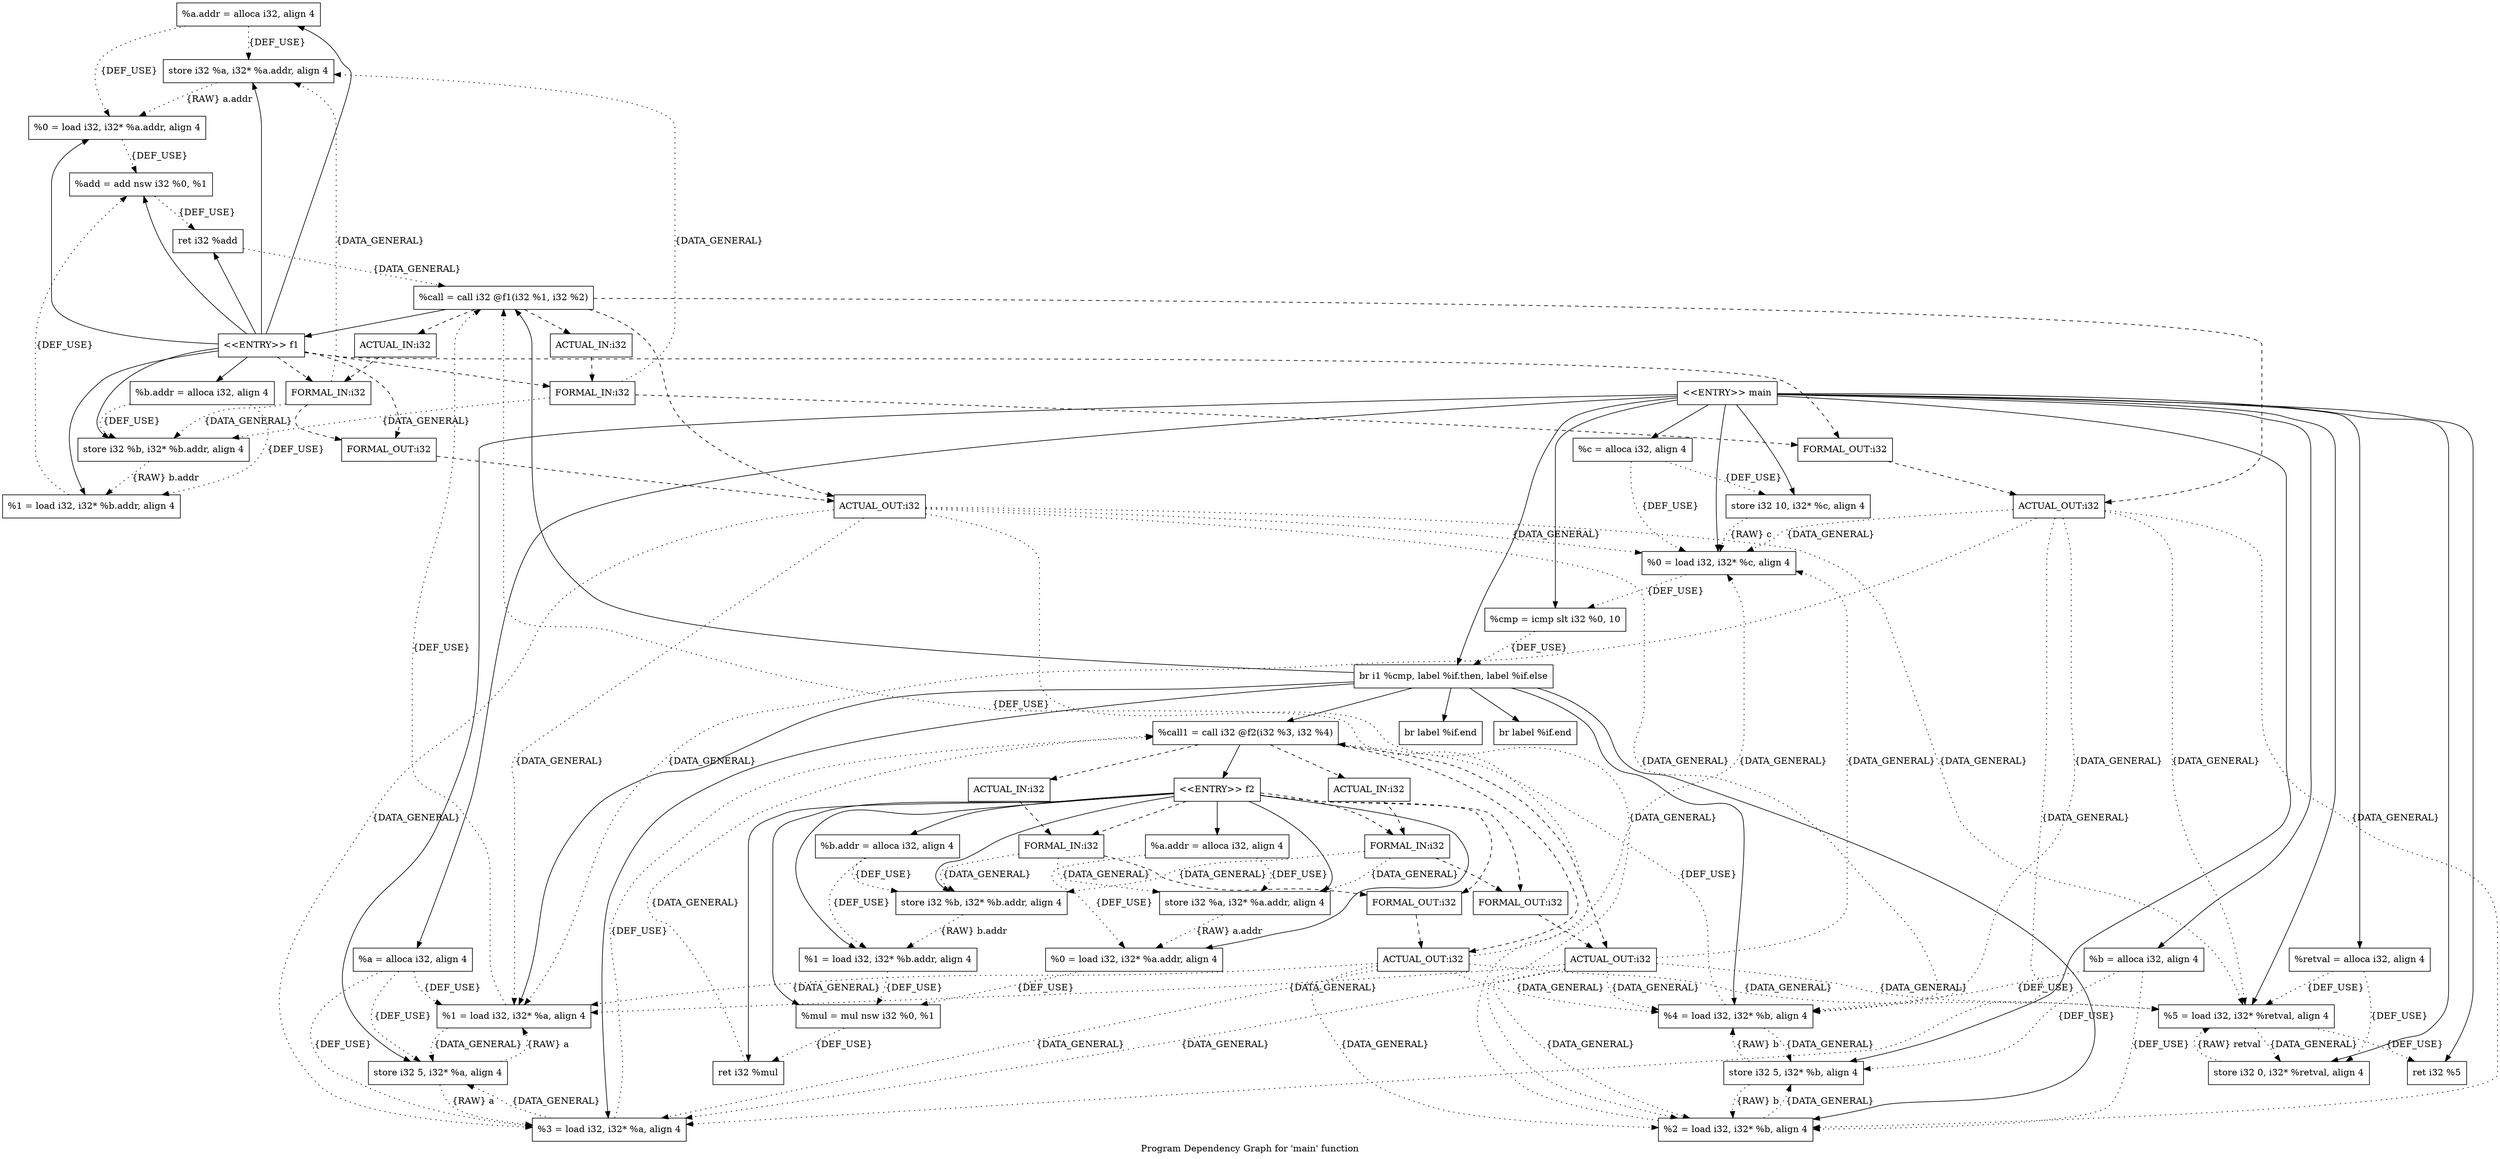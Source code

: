 digraph "Program Dependency Graph for 'main' function" {
	label="Program Dependency Graph for 'main' function";

	Node0x8731630 [shape=record,label="{  %a.addr = alloca i32, align 4}"];
	Node0x8731630 -> Node0x87316a0[style=dotted,label = "{DEF_USE}" ];
	Node0x8731630 -> Node0x8731710[style=dotted,label = "{DEF_USE}" ];
	Node0x87316a0 [shape=record,label="{  store i32 %a, i32* %a.addr, align 4}"];
	Node0x87316a0 -> Node0x8731710[style=dotted,label = "{RAW} a.addr"];
	Node0x8731710 [shape=record,label="{  %0 = load i32, i32* %a.addr, align 4}"];
	Node0x8731710 -> Node0x8733330[style=dotted,label = "{DEF_USE}" ];
	Node0x87318e0 [shape=record,label="{  %b.addr = alloca i32, align 4}"];
	Node0x87318e0 -> Node0x8731950[style=dotted,label = "{DEF_USE}" ];
	Node0x87318e0 -> Node0x8731780[style=dotted,label = "{DEF_USE}" ];
	Node0x8731950 [shape=record,label="{  store i32 %b, i32* %b.addr, align 4}"];
	Node0x8731950 -> Node0x8731780[style=dotted,label = "{RAW} b.addr"];
	Node0x8731780 [shape=record,label="{  %1 = load i32, i32* %b.addr, align 4}"];
	Node0x8731780 -> Node0x8733330[style=dotted,label = "{DEF_USE}" ];
	Node0x8733330 [shape=record,label="{  %add = add nsw i32 %0, %1}"];
	Node0x8733330 -> Node0x87333c0[style=dotted,label = "{DEF_USE}" ];
	Node0x87333c0 [shape=record,label="{  ret i32 %add}"];
	Node0x87333c0 -> Node0x873b4b0[style=dotted, label = "{DATA_GENERAL}"];
	Node0x8733450 [shape=record,label="{\<\<ENTRY\>\> f1}"];
	Node0x8733450 -> Node0x8731630;
	Node0x8733450 -> Node0x87318e0;
	Node0x8733450 -> Node0x87316a0;
	Node0x8733450 -> Node0x8731950;
	Node0x8733450 -> Node0x8731710;
	Node0x8733450 -> Node0x8731780;
	Node0x8733450 -> Node0x8733330;
	Node0x8733450 -> Node0x87333c0;
	Node0x8733450 -> Node0x873f240[style=dashed];
	Node0x8733450 -> Node0x87335a0[style=dashed];
	Node0x8733450 -> Node0x873f3c0[style=dashed];
	Node0x8733450 -> Node0x873f430[style=dashed];
	Node0x8730e00 [shape=record,label="{  %a.addr = alloca i32, align 4}"];
	Node0x8730e00 -> Node0x8735340[style=dotted,label = "{DEF_USE}" ];
	Node0x8730e00 -> Node0x87353b0[style=dotted,label = "{DEF_USE}" ];
	Node0x8735340 [shape=record,label="{  store i32 %a, i32* %a.addr, align 4}"];
	Node0x8735340 -> Node0x87353b0[style=dotted,label = "{RAW} a.addr"];
	Node0x87353b0 [shape=record,label="{  %0 = load i32, i32* %a.addr, align 4}"];
	Node0x87353b0 -> Node0x8734b90[style=dotted,label = "{DEF_USE}" ];
	Node0x87349f0 [shape=record,label="{  %b.addr = alloca i32, align 4}"];
	Node0x87349f0 -> Node0x8734a60[style=dotted,label = "{DEF_USE}" ];
	Node0x87349f0 -> Node0x8734ad0[style=dotted,label = "{DEF_USE}" ];
	Node0x8734a60 [shape=record,label="{  store i32 %b, i32* %b.addr, align 4}"];
	Node0x8734a60 -> Node0x8734ad0[style=dotted,label = "{RAW} b.addr"];
	Node0x8734ad0 [shape=record,label="{  %1 = load i32, i32* %b.addr, align 4}"];
	Node0x8734ad0 -> Node0x8734b90[style=dotted,label = "{DEF_USE}" ];
	Node0x8734b90 [shape=record,label="{  %mul = mul nsw i32 %0, %1}"];
	Node0x8734b90 -> Node0x8734c40[style=dotted,label = "{DEF_USE}" ];
	Node0x8734c40 [shape=record,label="{  ret i32 %mul}"];
	Node0x8734c40 -> Node0x873b640[style=dotted, label = "{DATA_GENERAL}"];
	Node0x8734de0 [shape=record,label="{\<\<ENTRY\>\> f2}"];
	Node0x8734de0 -> Node0x8730e00;
	Node0x8734de0 -> Node0x87349f0;
	Node0x8734de0 -> Node0x8735340;
	Node0x8734de0 -> Node0x8734a60;
	Node0x8734de0 -> Node0x87353b0;
	Node0x8734de0 -> Node0x8734ad0;
	Node0x8734de0 -> Node0x8734b90;
	Node0x8734de0 -> Node0x8734c40;
	Node0x8734de0 -> Node0x8740a60[style=dashed];
	Node0x8734de0 -> Node0x8736a10[style=dashed];
	Node0x8734de0 -> Node0x8740be0[style=dashed];
	Node0x8734de0 -> Node0x8740c50[style=dashed];
	Node0x873d0c0 [shape=record,label="{\<\<ENTRY\>\> main}"];
	Node0x873d0c0 -> Node0x87345e0;
	Node0x873d0c0 -> Node0x873d1c0;
	Node0x873d0c0 -> Node0x873d260;
	Node0x873d0c0 -> Node0x873d230;
	Node0x873d0c0 -> Node0x873d360;
	Node0x873d0c0 -> Node0x873d460;
	Node0x873d0c0 -> Node0x873ccf0;
	Node0x873d0c0 -> Node0x873cd60;
	Node0x873d0c0 -> Node0x873cdd0;
	Node0x873d0c0 -> Node0x873d3d0;
	Node0x873d0c0 -> Node0x873cf50;
	Node0x873d0c0 -> Node0x873cfc0;
	Node0x873d0c0 -> Node0x873d030;
	Node0x87345e0 [shape=record,label="{  %retval = alloca i32, align 4}"];
	Node0x87345e0 -> Node0x873d360[style=dotted,label = "{DEF_USE}" ];
	Node0x87345e0 -> Node0x873cfc0[style=dotted,label = "{DEF_USE}" ];
	Node0x873d1c0 [shape=record,label="{  %a = alloca i32, align 4}"];
	Node0x873d1c0 -> Node0x873d460[style=dotted,label = "{DEF_USE}" ];
	Node0x873d1c0 -> Node0x873b0a0[style=dotted,label = "{DEF_USE}" ];
	Node0x873d1c0 -> Node0x8734ce0[style=dotted,label = "{DEF_USE}" ];
	Node0x873d260 [shape=record,label="{  %b = alloca i32, align 4}"];
	Node0x873d260 -> Node0x873ccf0[style=dotted,label = "{DEF_USE}" ];
	Node0x873d260 -> Node0x8734cb0[style=dotted,label = "{DEF_USE}" ];
	Node0x873d260 -> Node0x873b320[style=dotted,label = "{DEF_USE}" ];
	Node0x873d230 [shape=record,label="{  %c = alloca i32, align 4}"];
	Node0x873d230 -> Node0x873cd60[style=dotted,label = "{DEF_USE}" ];
	Node0x873d230 -> Node0x873cdd0[style=dotted,label = "{DEF_USE}" ];
	Node0x873d360 [shape=record,label="{  store i32 0, i32* %retval, align 4}"];
	Node0x873d360 -> Node0x873cfc0[style=dotted,label = "{RAW} retval"];
	Node0x873d460 [shape=record,label="{  store i32 5, i32* %a, align 4}"];
	Node0x873d460 -> Node0x873b0a0[style=dotted,label = "{RAW} a"];
	Node0x873d460 -> Node0x8734ce0[style=dotted,label = "{RAW} a"];
	Node0x873ccf0 [shape=record,label="{  store i32 5, i32* %b, align 4}"];
	Node0x873ccf0 -> Node0x8734cb0[style=dotted,label = "{RAW} b"];
	Node0x873ccf0 -> Node0x873b320[style=dotted,label = "{RAW} b"];
	Node0x873cd60 [shape=record,label="{  store i32 10, i32* %c, align 4}"];
	Node0x873cd60 -> Node0x873cdd0[style=dotted,label = "{RAW} c"];
	Node0x873cdd0 [shape=record,label="{  %0 = load i32, i32* %c, align 4}"];
	Node0x873cdd0 -> Node0x873d3d0[style=dotted,label = "{DEF_USE}" ];
	Node0x873d3d0 [shape=record,label="{  %cmp = icmp slt i32 %0, 10}"];
	Node0x873d3d0 -> Node0x873cf50[style=dotted,label = "{DEF_USE}" ];
	Node0x873cf50 [shape=record,label="{  br i1 %cmp, label %if.then, label %if.else}"];
	Node0x873cf50 -> Node0x873b0a0;
	Node0x873cf50 -> Node0x8734cb0;
	Node0x873cf50 -> Node0x873b4b0;
	Node0x873cf50 -> Node0x873b480;
	Node0x873cf50 -> Node0x8734ce0;
	Node0x873cf50 -> Node0x873b320;
	Node0x873cf50 -> Node0x873b640;
	Node0x873cf50 -> Node0x873b6b0;
	Node0x873cfc0 [shape=record,label="{  %5 = load i32, i32* %retval, align 4}"];
	Node0x873cfc0 -> Node0x873d360[style=dotted, label = "{DATA_GENERAL}"];
	Node0x873cfc0 -> Node0x873d030[style=dotted,label = "{DEF_USE}" ];
	Node0x873d030 [shape=record,label="{  ret i32 %5}"];
	Node0x873b0a0 [shape=record,label="{  %1 = load i32, i32* %a, align 4}"];
	Node0x873b0a0 -> Node0x873d460[style=dotted, label = "{DATA_GENERAL}"];
	Node0x873b0a0 -> Node0x873b4b0[style=dotted,label = "{DEF_USE}" ];
	Node0x8734ce0 [shape=record,label="{  %3 = load i32, i32* %a, align 4}"];
	Node0x8734ce0 -> Node0x873d460[style=dotted, label = "{DATA_GENERAL}"];
	Node0x8734ce0 -> Node0x873b640[style=dotted,label = "{DEF_USE}" ];
	Node0x8734cb0 [shape=record,label="{  %2 = load i32, i32* %b, align 4}"];
	Node0x8734cb0 -> Node0x873ccf0[style=dotted, label = "{DATA_GENERAL}"];
	Node0x8734cb0 -> Node0x873b4b0[style=dotted,label = "{DEF_USE}" ];
	Node0x873b320 [shape=record,label="{  %4 = load i32, i32* %b, align 4}"];
	Node0x873b320 -> Node0x873ccf0[style=dotted, label = "{DATA_GENERAL}"];
	Node0x873b320 -> Node0x873b640[style=dotted,label = "{DEF_USE}" ];
	Node0x873b4b0 [shape=record,label="{  %call = call i32 @f1(i32 %1, i32 %2)}"];
	Node0x873b4b0 -> Node0x8733450;
	Node0x873b4b0 -> Node0x873fa90[style=dashed];
	Node0x873b4b0 -> Node0x873fb30[style=dashed];
	Node0x873b4b0 -> Node0x873fb00[style=dashed];
	Node0x873b4b0 -> Node0x873fc30[style=dashed];
	Node0x873b480 [shape=record,label="{  br label %if.end}"];
	Node0x873b640 [shape=record,label="{  %call1 = call i32 @f2(i32 %3, i32 %4)}"];
	Node0x873b640 -> Node0x8734de0;
	Node0x873b640 -> Node0x87412b0[style=dashed];
	Node0x873b640 -> Node0x8741350[style=dashed];
	Node0x873b640 -> Node0x8741320[style=dashed];
	Node0x873b640 -> Node0x8741450[style=dashed];
	Node0x873b6b0 [shape=record,label="{  br label %if.end}"];
	Node0x873f240 [shape=record,label="{FORMAL_IN:i32}"];
	Node0x873f240 -> Node0x87335a0[style=dashed];
	Node0x873f240 -> Node0x87316a0[style=dotted, label = "{DATA_GENERAL}"];
	Node0x873f240 -> Node0x8731950[style=dotted, label = "{DATA_GENERAL}"];
	Node0x87335a0 [shape=record,label="{FORMAL_OUT:i32}"];
	Node0x87335a0 -> Node0x873fb30[style=dashed];
	Node0x873f3c0 [shape=record,label="{FORMAL_IN:i32}"];
	Node0x873f3c0 -> Node0x873f430[style=dashed];
	Node0x873f3c0 -> Node0x87316a0[style=dotted, label = "{DATA_GENERAL}"];
	Node0x873f3c0 -> Node0x8731950[style=dotted, label = "{DATA_GENERAL}"];
	Node0x873f430 [shape=record,label="{FORMAL_OUT:i32}"];
	Node0x873f430 -> Node0x873fc30[style=dashed];
	Node0x873fa90 [shape=record,label="{ACTUAL_IN:i32}"];
	Node0x873fa90 -> Node0x873f240[style=dashed];
	Node0x873fb30 [shape=record,label="{ACTUAL_OUT:i32}"];
	Node0x873fb30 -> Node0x873cdd0[style=dotted, label = "{DATA_GENERAL}"];
	Node0x873fb30 -> Node0x873b0a0[style=dotted, label = "{DATA_GENERAL}"];
	Node0x873fb30 -> Node0x8734cb0[style=dotted, label = "{DATA_GENERAL}"];
	Node0x873fb30 -> Node0x8734ce0[style=dotted, label = "{DATA_GENERAL}"];
	Node0x873fb30 -> Node0x873b320[style=dotted, label = "{DATA_GENERAL}"];
	Node0x873fb30 -> Node0x873cfc0[style=dotted, label = "{DATA_GENERAL}"];
	Node0x873fb00 [shape=record,label="{ACTUAL_IN:i32}"];
	Node0x873fb00 -> Node0x873f3c0[style=dashed];
	Node0x873fc30 [shape=record,label="{ACTUAL_OUT:i32}"];
	Node0x873fc30 -> Node0x873cdd0[style=dotted, label = "{DATA_GENERAL}"];
	Node0x873fc30 -> Node0x873b0a0[style=dotted, label = "{DATA_GENERAL}"];
	Node0x873fc30 -> Node0x8734cb0[style=dotted, label = "{DATA_GENERAL}"];
	Node0x873fc30 -> Node0x8734ce0[style=dotted, label = "{DATA_GENERAL}"];
	Node0x873fc30 -> Node0x873b320[style=dotted, label = "{DATA_GENERAL}"];
	Node0x873fc30 -> Node0x873cfc0[style=dotted, label = "{DATA_GENERAL}"];
	Node0x8740a60 [shape=record,label="{FORMAL_IN:i32}"];
	Node0x8740a60 -> Node0x8736a10[style=dashed];
	Node0x8740a60 -> Node0x8735340[style=dotted, label = "{DATA_GENERAL}"];
	Node0x8740a60 -> Node0x8734a60[style=dotted, label = "{DATA_GENERAL}"];
	Node0x8736a10 [shape=record,label="{FORMAL_OUT:i32}"];
	Node0x8736a10 -> Node0x8741350[style=dashed];
	Node0x8740be0 [shape=record,label="{FORMAL_IN:i32}"];
	Node0x8740be0 -> Node0x8740c50[style=dashed];
	Node0x8740be0 -> Node0x8735340[style=dotted, label = "{DATA_GENERAL}"];
	Node0x8740be0 -> Node0x8734a60[style=dotted, label = "{DATA_GENERAL}"];
	Node0x8740c50 [shape=record,label="{FORMAL_OUT:i32}"];
	Node0x8740c50 -> Node0x8741450[style=dashed];
	Node0x87412b0 [shape=record,label="{ACTUAL_IN:i32}"];
	Node0x87412b0 -> Node0x8740a60[style=dashed];
	Node0x8741350 [shape=record,label="{ACTUAL_OUT:i32}"];
	Node0x8741350 -> Node0x873cdd0[style=dotted, label = "{DATA_GENERAL}"];
	Node0x8741350 -> Node0x873b0a0[style=dotted, label = "{DATA_GENERAL}"];
	Node0x8741350 -> Node0x8734cb0[style=dotted, label = "{DATA_GENERAL}"];
	Node0x8741350 -> Node0x8734ce0[style=dotted, label = "{DATA_GENERAL}"];
	Node0x8741350 -> Node0x873b320[style=dotted, label = "{DATA_GENERAL}"];
	Node0x8741350 -> Node0x873cfc0[style=dotted, label = "{DATA_GENERAL}"];
	Node0x8741320 [shape=record,label="{ACTUAL_IN:i32}"];
	Node0x8741320 -> Node0x8740be0[style=dashed];
	Node0x8741450 [shape=record,label="{ACTUAL_OUT:i32}"];
	Node0x8741450 -> Node0x873cdd0[style=dotted, label = "{DATA_GENERAL}"];
	Node0x8741450 -> Node0x873b0a0[style=dotted, label = "{DATA_GENERAL}"];
	Node0x8741450 -> Node0x8734cb0[style=dotted, label = "{DATA_GENERAL}"];
	Node0x8741450 -> Node0x8734ce0[style=dotted, label = "{DATA_GENERAL}"];
	Node0x8741450 -> Node0x873b320[style=dotted, label = "{DATA_GENERAL}"];
	Node0x8741450 -> Node0x873cfc0[style=dotted, label = "{DATA_GENERAL}"];
}
